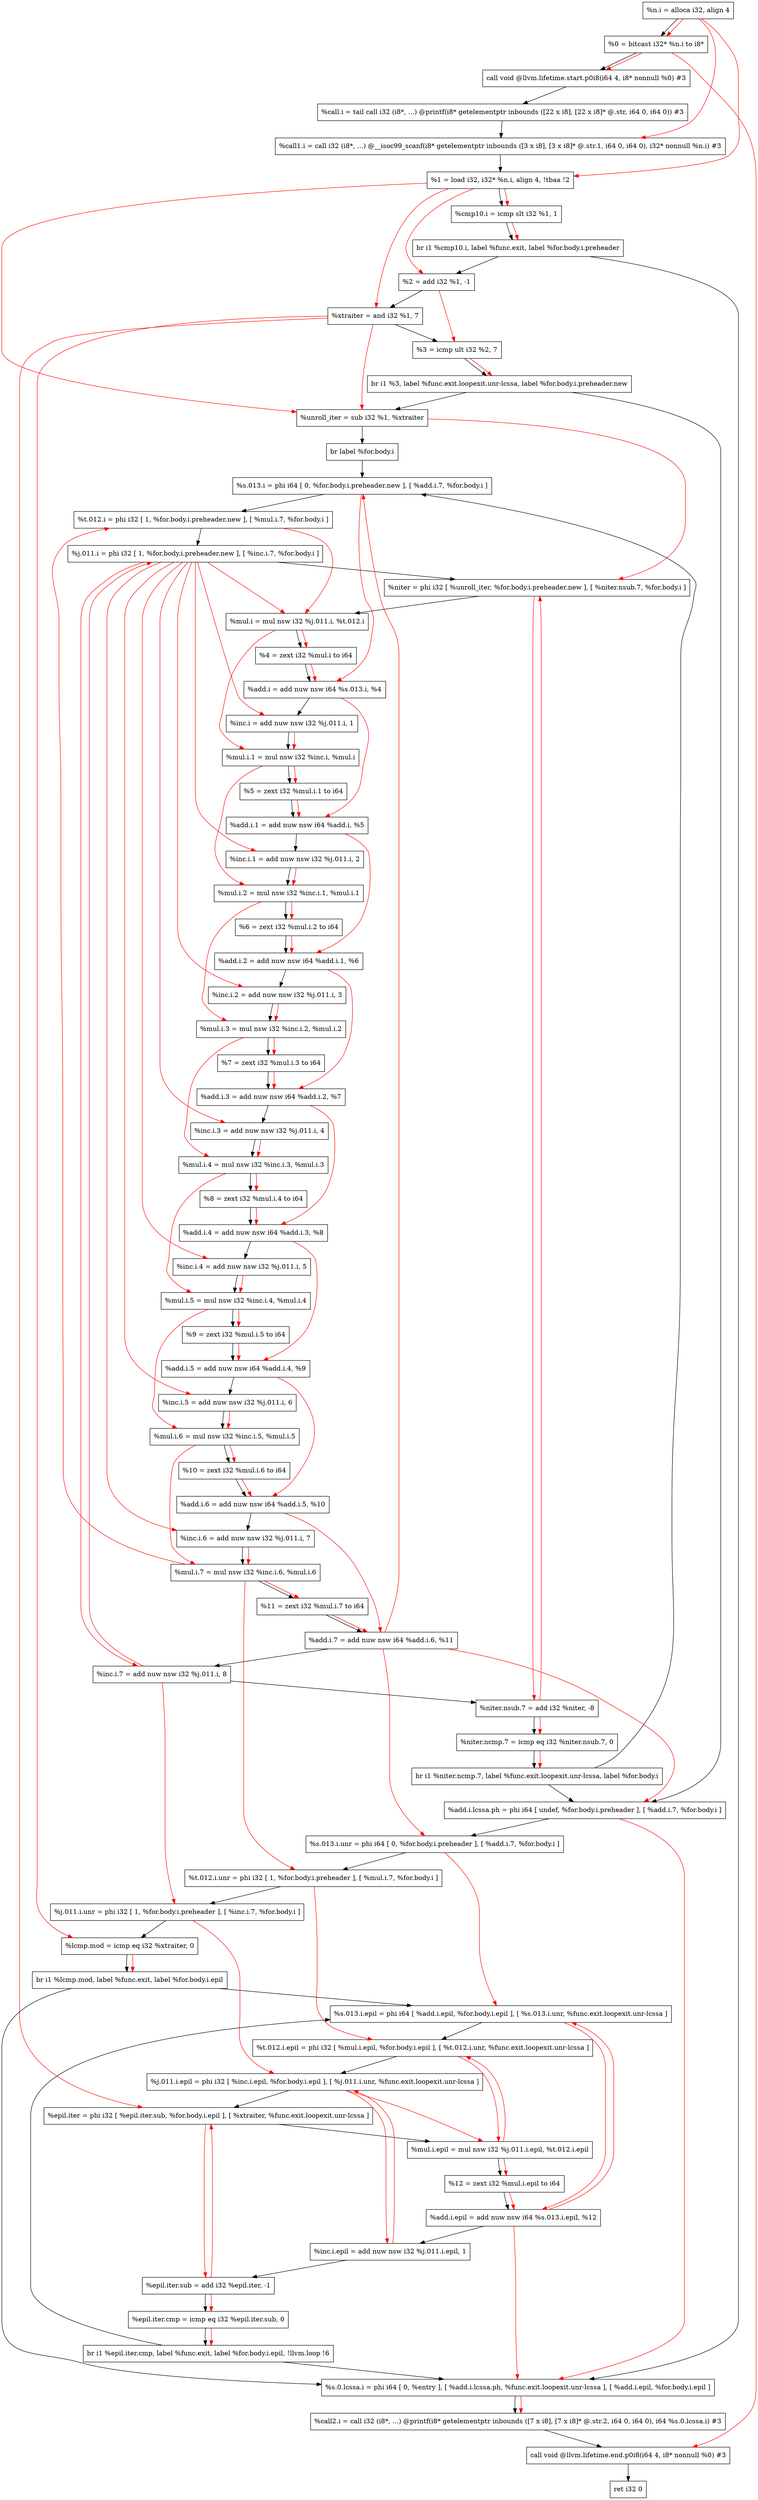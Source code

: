 digraph "CDFG for'main' function" {
	Node0x563e4b4ca568[shape=record, label="  %n.i = alloca i32, align 4"];
	Node0x563e4b4ca318[shape=record, label="  %0 = bitcast i32* %n.i to i8*"];
	Node0x563e4b4cff78[shape=record, label="  call void @llvm.lifetime.start.p0i8(i64 4, i8* nonnull %0) #3"];
	Node0x563e4b4d0050[shape=record, label="  %call.i = tail call i32 (i8*, ...) @printf(i8* getelementptr inbounds ([22 x i8], [22 x i8]* @.str, i64 0, i64 0)) #3"];
	Node0x563e4b4d0158[shape=record, label="  %call1.i = call i32 (i8*, ...) @__isoc99_scanf(i8* getelementptr inbounds ([3 x i8], [3 x i8]* @.str.1, i64 0, i64 0), i32* nonnull %n.i) #3"];
	Node0x563e4b4cbbd8[shape=record, label="  %1 = load i32, i32* %n.i, align 4, !tbaa !2"];
	Node0x563e4b4d0880[shape=record, label="  %cmp10.i = icmp slt i32 %1, 1"];
	Node0x563e4b4d09f8[shape=record, label="  br i1 %cmp10.i, label %func.exit, label %for.body.i.preheader"];
	Node0x563e4b4d0aa0[shape=record, label="  %2 = add i32 %1, -1"];
	Node0x563e4b4d0b10[shape=record, label="  %xtraiter = and i32 %1, 7"];
	Node0x563e4b4d0bb0[shape=record, label="  %3 = icmp ult i32 %2, 7"];
	Node0x563e4b4d0e48[shape=record, label="  br i1 %3, label %func.exit.loopexit.unr-lcssa, label %for.body.i.preheader.new"];
	Node0x563e4b4d0ec0[shape=record, label="  %unroll_iter = sub i32 %1, %xtraiter"];
	Node0x563e4b4d0f68[shape=record, label="  br label %for.body.i"];
	Node0x563e4b4d0fe8[shape=record, label="  %s.013.i = phi i64 [ 0, %for.body.i.preheader.new ], [ %add.i.7, %for.body.i ]"];
	Node0x563e4b4d12d8[shape=record, label="  %t.012.i = phi i32 [ 1, %for.body.i.preheader.new ], [ %mul.i.7, %for.body.i ]"];
	Node0x563e4b4d1448[shape=record, label="  %j.011.i = phi i32 [ 1, %for.body.i.preheader.new ], [ %inc.i.7, %for.body.i ]"];
	Node0x563e4b4d1598[shape=record, label="  %niter = phi i32 [ %unroll_iter, %for.body.i.preheader.new ], [ %niter.nsub.7, %for.body.i ]"];
	Node0x563e4b4d1680[shape=record, label="  %mul.i = mul nsw i32 %j.011.i, %t.012.i"];
	Node0x563e4b4d16f8[shape=record, label="  %4 = zext i32 %mul.i to i64"];
	Node0x563e4b4d17c0[shape=record, label="  %add.i = add nuw nsw i64 %s.013.i, %4"];
	Node0x563e4b4d1850[shape=record, label="  %inc.i = add nuw nsw i32 %j.011.i, 1"];
	Node0x563e4b4d18e0[shape=record, label="  %mul.i.1 = mul nsw i32 %inc.i, %mul.i"];
	Node0x563e4b4d1958[shape=record, label="  %5 = zext i32 %mul.i.1 to i64"];
	Node0x563e4b4d19d0[shape=record, label="  %add.i.1 = add nuw nsw i64 %add.i, %5"];
	Node0x563e4b4d1a60[shape=record, label="  %inc.i.1 = add nuw nsw i32 %j.011.i, 2"];
	Node0x563e4b4d1af0[shape=record, label="  %mul.i.2 = mul nsw i32 %inc.i.1, %mul.i.1"];
	Node0x563e4b4d1b68[shape=record, label="  %6 = zext i32 %mul.i.2 to i64"];
	Node0x563e4b4d1be0[shape=record, label="  %add.i.2 = add nuw nsw i64 %add.i.1, %6"];
	Node0x563e4b4cd770[shape=record, label="  %inc.i.2 = add nuw nsw i32 %j.011.i, 3"];
	Node0x563e4b4cdb20[shape=record, label="  %mul.i.3 = mul nsw i32 %inc.i.2, %mul.i.2"];
	Node0x563e4b4cdb98[shape=record, label="  %7 = zext i32 %mul.i.3 to i64"];
	Node0x563e4b4cdc10[shape=record, label="  %add.i.3 = add nuw nsw i64 %add.i.2, %7"];
	Node0x563e4b4cdca0[shape=record, label="  %inc.i.3 = add nuw nsw i32 %j.011.i, 4"];
	Node0x563e4b4cdd30[shape=record, label="  %mul.i.4 = mul nsw i32 %inc.i.3, %mul.i.3"];
	Node0x563e4b4cdda8[shape=record, label="  %8 = zext i32 %mul.i.4 to i64"];
	Node0x563e4b4cdeb0[shape=record, label="  %add.i.4 = add nuw nsw i64 %add.i.3, %8"];
	Node0x563e4b4d2c80[shape=record, label="  %inc.i.4 = add nuw nsw i32 %j.011.i, 5"];
	Node0x563e4b4d2cf0[shape=record, label="  %mul.i.5 = mul nsw i32 %inc.i.4, %mul.i.4"];
	Node0x563e4b4d2d48[shape=record, label="  %9 = zext i32 %mul.i.5 to i64"];
	Node0x563e4b4d2dc0[shape=record, label="  %add.i.5 = add nuw nsw i64 %add.i.4, %9"];
	Node0x563e4b4d2e50[shape=record, label="  %inc.i.5 = add nuw nsw i32 %j.011.i, 6"];
	Node0x563e4b4d2ee0[shape=record, label="  %mul.i.6 = mul nsw i32 %inc.i.5, %mul.i.5"];
	Node0x563e4b4d2f58[shape=record, label="  %10 = zext i32 %mul.i.6 to i64"];
	Node0x563e4b4d2fd0[shape=record, label="  %add.i.6 = add nuw nsw i64 %add.i.5, %10"];
	Node0x563e4b4d3060[shape=record, label="  %inc.i.6 = add nuw nsw i32 %j.011.i, 7"];
	Node0x563e4b4d30f0[shape=record, label="  %mul.i.7 = mul nsw i32 %inc.i.6, %mul.i.6"];
	Node0x563e4b4d1288[shape=record, label="  %11 = zext i32 %mul.i.7 to i64"];
	Node0x563e4b4d3160[shape=record, label="  %add.i.7 = add nuw nsw i64 %add.i.6, %11"];
	Node0x563e4b4d31d0[shape=record, label="  %inc.i.7 = add nuw nsw i32 %j.011.i, 8"];
	Node0x563e4b4d3240[shape=record, label="  %niter.nsub.7 = add i32 %niter, -8"];
	Node0x563e4b4d32b0[shape=record, label="  %niter.ncmp.7 = icmp eq i32 %niter.nsub.7, 0"];
	Node0x563e4b4d3338[shape=record, label="  br i1 %niter.ncmp.7, label %func.exit.loopexit.unr-lcssa, label %for.body.i"];
	Node0x563e4b4d1748[shape=record, label="  %add.i.lcssa.ph = phi i64 [ undef, %for.body.i.preheader ], [ %add.i.7, %for.body.i ]"];
	Node0x563e4b4d33d8[shape=record, label="  %s.013.i.unr = phi i64 [ 0, %for.body.i.preheader ], [ %add.i.7, %for.body.i ]"];
	Node0x563e4b4d3478[shape=record, label="  %t.012.i.unr = phi i32 [ 1, %for.body.i.preheader ], [ %mul.i.7, %for.body.i ]"];
	Node0x563e4b4d3548[shape=record, label="  %j.011.i.unr = phi i32 [ 1, %for.body.i.preheader ], [ %inc.i.7, %for.body.i ]"];
	Node0x563e4b4d3610[shape=record, label="  %lcmp.mod = icmp eq i32 %xtraiter, 0"];
	Node0x563e4b4d3718[shape=record, label="  br i1 %lcmp.mod, label %func.exit, label %for.body.i.epil"];
	Node0x563e4b4d37f8[shape=record, label="  %s.013.i.epil = phi i64 [ %add.i.epil, %for.body.i.epil ], [ %s.013.i.unr, %func.exit.loopexit.unr-lcssa ]"];
	Node0x563e4b4d3f48[shape=record, label="  %t.012.i.epil = phi i32 [ %mul.i.epil, %for.body.i.epil ], [ %t.012.i.unr, %func.exit.loopexit.unr-lcssa ]"];
	Node0x563e4b4d4078[shape=record, label="  %j.011.i.epil = phi i32 [ %inc.i.epil, %for.body.i.epil ], [ %j.011.i.unr, %func.exit.loopexit.unr-lcssa ]"];
	Node0x563e4b4d41a8[shape=record, label="  %epil.iter = phi i32 [ %epil.iter.sub, %for.body.i.epil ], [ %xtraiter, %func.exit.loopexit.unr-lcssa ]"];
	Node0x563e4b4d4270[shape=record, label="  %mul.i.epil = mul nsw i32 %j.011.i.epil, %t.012.i.epil"];
	Node0x563e4b4d1548[shape=record, label="  %12 = zext i32 %mul.i.epil to i64"];
	Node0x563e4b4d42e0[shape=record, label="  %add.i.epil = add nuw nsw i64 %s.013.i.epil, %12"];
	Node0x563e4b4d4350[shape=record, label="  %inc.i.epil = add nuw nsw i32 %j.011.i.epil, 1"];
	Node0x563e4b4d43c0[shape=record, label="  %epil.iter.sub = add i32 %epil.iter, -1"];
	Node0x563e4b4d4430[shape=record, label="  %epil.iter.cmp = icmp eq i32 %epil.iter.sub, 0"];
	Node0x563e4b4d44b8[shape=record, label="  br i1 %epil.iter.cmp, label %func.exit, label %for.body.i.epil, !llvm.loop !6"];
	Node0x563e4b4d4638[shape=record, label="  %s.0.lcssa.i = phi i64 [ 0, %entry ], [ %add.i.lcssa.ph, %func.exit.loopexit.unr-lcssa ], [ %add.i.epil, %for.body.i.epil ]"];
	Node0x563e4b4d4758[shape=record, label="  %call2.i = call i32 (i8*, ...) @printf(i8* getelementptr inbounds ([7 x i8], [7 x i8]* @.str.2, i64 0, i64 0), i64 %s.0.lcssa.i) #3"];
	Node0x563e4b4d48c8[shape=record, label="  call void @llvm.lifetime.end.p0i8(i64 4, i8* nonnull %0) #3"];
	Node0x563e4b4cc1b8[shape=record, label="  ret i32 0"];
	Node0x563e4b4ca568 -> Node0x563e4b4ca318
	Node0x563e4b4ca318 -> Node0x563e4b4cff78
	Node0x563e4b4cff78 -> Node0x563e4b4d0050
	Node0x563e4b4d0050 -> Node0x563e4b4d0158
	Node0x563e4b4d0158 -> Node0x563e4b4cbbd8
	Node0x563e4b4cbbd8 -> Node0x563e4b4d0880
	Node0x563e4b4d0880 -> Node0x563e4b4d09f8
	Node0x563e4b4d09f8 -> Node0x563e4b4d4638
	Node0x563e4b4d09f8 -> Node0x563e4b4d0aa0
	Node0x563e4b4d0aa0 -> Node0x563e4b4d0b10
	Node0x563e4b4d0b10 -> Node0x563e4b4d0bb0
	Node0x563e4b4d0bb0 -> Node0x563e4b4d0e48
	Node0x563e4b4d0e48 -> Node0x563e4b4d1748
	Node0x563e4b4d0e48 -> Node0x563e4b4d0ec0
	Node0x563e4b4d0ec0 -> Node0x563e4b4d0f68
	Node0x563e4b4d0f68 -> Node0x563e4b4d0fe8
	Node0x563e4b4d0fe8 -> Node0x563e4b4d12d8
	Node0x563e4b4d12d8 -> Node0x563e4b4d1448
	Node0x563e4b4d1448 -> Node0x563e4b4d1598
	Node0x563e4b4d1598 -> Node0x563e4b4d1680
	Node0x563e4b4d1680 -> Node0x563e4b4d16f8
	Node0x563e4b4d16f8 -> Node0x563e4b4d17c0
	Node0x563e4b4d17c0 -> Node0x563e4b4d1850
	Node0x563e4b4d1850 -> Node0x563e4b4d18e0
	Node0x563e4b4d18e0 -> Node0x563e4b4d1958
	Node0x563e4b4d1958 -> Node0x563e4b4d19d0
	Node0x563e4b4d19d0 -> Node0x563e4b4d1a60
	Node0x563e4b4d1a60 -> Node0x563e4b4d1af0
	Node0x563e4b4d1af0 -> Node0x563e4b4d1b68
	Node0x563e4b4d1b68 -> Node0x563e4b4d1be0
	Node0x563e4b4d1be0 -> Node0x563e4b4cd770
	Node0x563e4b4cd770 -> Node0x563e4b4cdb20
	Node0x563e4b4cdb20 -> Node0x563e4b4cdb98
	Node0x563e4b4cdb98 -> Node0x563e4b4cdc10
	Node0x563e4b4cdc10 -> Node0x563e4b4cdca0
	Node0x563e4b4cdca0 -> Node0x563e4b4cdd30
	Node0x563e4b4cdd30 -> Node0x563e4b4cdda8
	Node0x563e4b4cdda8 -> Node0x563e4b4cdeb0
	Node0x563e4b4cdeb0 -> Node0x563e4b4d2c80
	Node0x563e4b4d2c80 -> Node0x563e4b4d2cf0
	Node0x563e4b4d2cf0 -> Node0x563e4b4d2d48
	Node0x563e4b4d2d48 -> Node0x563e4b4d2dc0
	Node0x563e4b4d2dc0 -> Node0x563e4b4d2e50
	Node0x563e4b4d2e50 -> Node0x563e4b4d2ee0
	Node0x563e4b4d2ee0 -> Node0x563e4b4d2f58
	Node0x563e4b4d2f58 -> Node0x563e4b4d2fd0
	Node0x563e4b4d2fd0 -> Node0x563e4b4d3060
	Node0x563e4b4d3060 -> Node0x563e4b4d30f0
	Node0x563e4b4d30f0 -> Node0x563e4b4d1288
	Node0x563e4b4d1288 -> Node0x563e4b4d3160
	Node0x563e4b4d3160 -> Node0x563e4b4d31d0
	Node0x563e4b4d31d0 -> Node0x563e4b4d3240
	Node0x563e4b4d3240 -> Node0x563e4b4d32b0
	Node0x563e4b4d32b0 -> Node0x563e4b4d3338
	Node0x563e4b4d3338 -> Node0x563e4b4d1748
	Node0x563e4b4d3338 -> Node0x563e4b4d0fe8
	Node0x563e4b4d1748 -> Node0x563e4b4d33d8
	Node0x563e4b4d33d8 -> Node0x563e4b4d3478
	Node0x563e4b4d3478 -> Node0x563e4b4d3548
	Node0x563e4b4d3548 -> Node0x563e4b4d3610
	Node0x563e4b4d3610 -> Node0x563e4b4d3718
	Node0x563e4b4d3718 -> Node0x563e4b4d4638
	Node0x563e4b4d3718 -> Node0x563e4b4d37f8
	Node0x563e4b4d37f8 -> Node0x563e4b4d3f48
	Node0x563e4b4d3f48 -> Node0x563e4b4d4078
	Node0x563e4b4d4078 -> Node0x563e4b4d41a8
	Node0x563e4b4d41a8 -> Node0x563e4b4d4270
	Node0x563e4b4d4270 -> Node0x563e4b4d1548
	Node0x563e4b4d1548 -> Node0x563e4b4d42e0
	Node0x563e4b4d42e0 -> Node0x563e4b4d4350
	Node0x563e4b4d4350 -> Node0x563e4b4d43c0
	Node0x563e4b4d43c0 -> Node0x563e4b4d4430
	Node0x563e4b4d4430 -> Node0x563e4b4d44b8
	Node0x563e4b4d44b8 -> Node0x563e4b4d4638
	Node0x563e4b4d44b8 -> Node0x563e4b4d37f8
	Node0x563e4b4d4638 -> Node0x563e4b4d4758
	Node0x563e4b4d4758 -> Node0x563e4b4d48c8
	Node0x563e4b4d48c8 -> Node0x563e4b4cc1b8
edge [color=red]
	Node0x563e4b4ca568 -> Node0x563e4b4ca318
	Node0x563e4b4ca318 -> Node0x563e4b4cff78
	Node0x563e4b4ca568 -> Node0x563e4b4d0158
	Node0x563e4b4ca568 -> Node0x563e4b4cbbd8
	Node0x563e4b4cbbd8 -> Node0x563e4b4d0880
	Node0x563e4b4d0880 -> Node0x563e4b4d09f8
	Node0x563e4b4cbbd8 -> Node0x563e4b4d0aa0
	Node0x563e4b4cbbd8 -> Node0x563e4b4d0b10
	Node0x563e4b4d0aa0 -> Node0x563e4b4d0bb0
	Node0x563e4b4d0bb0 -> Node0x563e4b4d0e48
	Node0x563e4b4cbbd8 -> Node0x563e4b4d0ec0
	Node0x563e4b4d0b10 -> Node0x563e4b4d0ec0
	Node0x563e4b4d3160 -> Node0x563e4b4d0fe8
	Node0x563e4b4d30f0 -> Node0x563e4b4d12d8
	Node0x563e4b4d31d0 -> Node0x563e4b4d1448
	Node0x563e4b4d0ec0 -> Node0x563e4b4d1598
	Node0x563e4b4d3240 -> Node0x563e4b4d1598
	Node0x563e4b4d1448 -> Node0x563e4b4d1680
	Node0x563e4b4d12d8 -> Node0x563e4b4d1680
	Node0x563e4b4d1680 -> Node0x563e4b4d16f8
	Node0x563e4b4d0fe8 -> Node0x563e4b4d17c0
	Node0x563e4b4d16f8 -> Node0x563e4b4d17c0
	Node0x563e4b4d1448 -> Node0x563e4b4d1850
	Node0x563e4b4d1850 -> Node0x563e4b4d18e0
	Node0x563e4b4d1680 -> Node0x563e4b4d18e0
	Node0x563e4b4d18e0 -> Node0x563e4b4d1958
	Node0x563e4b4d17c0 -> Node0x563e4b4d19d0
	Node0x563e4b4d1958 -> Node0x563e4b4d19d0
	Node0x563e4b4d1448 -> Node0x563e4b4d1a60
	Node0x563e4b4d1a60 -> Node0x563e4b4d1af0
	Node0x563e4b4d18e0 -> Node0x563e4b4d1af0
	Node0x563e4b4d1af0 -> Node0x563e4b4d1b68
	Node0x563e4b4d19d0 -> Node0x563e4b4d1be0
	Node0x563e4b4d1b68 -> Node0x563e4b4d1be0
	Node0x563e4b4d1448 -> Node0x563e4b4cd770
	Node0x563e4b4cd770 -> Node0x563e4b4cdb20
	Node0x563e4b4d1af0 -> Node0x563e4b4cdb20
	Node0x563e4b4cdb20 -> Node0x563e4b4cdb98
	Node0x563e4b4d1be0 -> Node0x563e4b4cdc10
	Node0x563e4b4cdb98 -> Node0x563e4b4cdc10
	Node0x563e4b4d1448 -> Node0x563e4b4cdca0
	Node0x563e4b4cdca0 -> Node0x563e4b4cdd30
	Node0x563e4b4cdb20 -> Node0x563e4b4cdd30
	Node0x563e4b4cdd30 -> Node0x563e4b4cdda8
	Node0x563e4b4cdc10 -> Node0x563e4b4cdeb0
	Node0x563e4b4cdda8 -> Node0x563e4b4cdeb0
	Node0x563e4b4d1448 -> Node0x563e4b4d2c80
	Node0x563e4b4d2c80 -> Node0x563e4b4d2cf0
	Node0x563e4b4cdd30 -> Node0x563e4b4d2cf0
	Node0x563e4b4d2cf0 -> Node0x563e4b4d2d48
	Node0x563e4b4cdeb0 -> Node0x563e4b4d2dc0
	Node0x563e4b4d2d48 -> Node0x563e4b4d2dc0
	Node0x563e4b4d1448 -> Node0x563e4b4d2e50
	Node0x563e4b4d2e50 -> Node0x563e4b4d2ee0
	Node0x563e4b4d2cf0 -> Node0x563e4b4d2ee0
	Node0x563e4b4d2ee0 -> Node0x563e4b4d2f58
	Node0x563e4b4d2dc0 -> Node0x563e4b4d2fd0
	Node0x563e4b4d2f58 -> Node0x563e4b4d2fd0
	Node0x563e4b4d1448 -> Node0x563e4b4d3060
	Node0x563e4b4d3060 -> Node0x563e4b4d30f0
	Node0x563e4b4d2ee0 -> Node0x563e4b4d30f0
	Node0x563e4b4d30f0 -> Node0x563e4b4d1288
	Node0x563e4b4d2fd0 -> Node0x563e4b4d3160
	Node0x563e4b4d1288 -> Node0x563e4b4d3160
	Node0x563e4b4d1448 -> Node0x563e4b4d31d0
	Node0x563e4b4d1598 -> Node0x563e4b4d3240
	Node0x563e4b4d3240 -> Node0x563e4b4d32b0
	Node0x563e4b4d32b0 -> Node0x563e4b4d3338
	Node0x563e4b4d3160 -> Node0x563e4b4d1748
	Node0x563e4b4d3160 -> Node0x563e4b4d33d8
	Node0x563e4b4d30f0 -> Node0x563e4b4d3478
	Node0x563e4b4d31d0 -> Node0x563e4b4d3548
	Node0x563e4b4d0b10 -> Node0x563e4b4d3610
	Node0x563e4b4d3610 -> Node0x563e4b4d3718
	Node0x563e4b4d42e0 -> Node0x563e4b4d37f8
	Node0x563e4b4d33d8 -> Node0x563e4b4d37f8
	Node0x563e4b4d4270 -> Node0x563e4b4d3f48
	Node0x563e4b4d3478 -> Node0x563e4b4d3f48
	Node0x563e4b4d4350 -> Node0x563e4b4d4078
	Node0x563e4b4d3548 -> Node0x563e4b4d4078
	Node0x563e4b4d43c0 -> Node0x563e4b4d41a8
	Node0x563e4b4d0b10 -> Node0x563e4b4d41a8
	Node0x563e4b4d4078 -> Node0x563e4b4d4270
	Node0x563e4b4d3f48 -> Node0x563e4b4d4270
	Node0x563e4b4d4270 -> Node0x563e4b4d1548
	Node0x563e4b4d37f8 -> Node0x563e4b4d42e0
	Node0x563e4b4d1548 -> Node0x563e4b4d42e0
	Node0x563e4b4d4078 -> Node0x563e4b4d4350
	Node0x563e4b4d41a8 -> Node0x563e4b4d43c0
	Node0x563e4b4d43c0 -> Node0x563e4b4d4430
	Node0x563e4b4d4430 -> Node0x563e4b4d44b8
	Node0x563e4b4d1748 -> Node0x563e4b4d4638
	Node0x563e4b4d42e0 -> Node0x563e4b4d4638
	Node0x563e4b4d4638 -> Node0x563e4b4d4758
	Node0x563e4b4ca318 -> Node0x563e4b4d48c8
}
